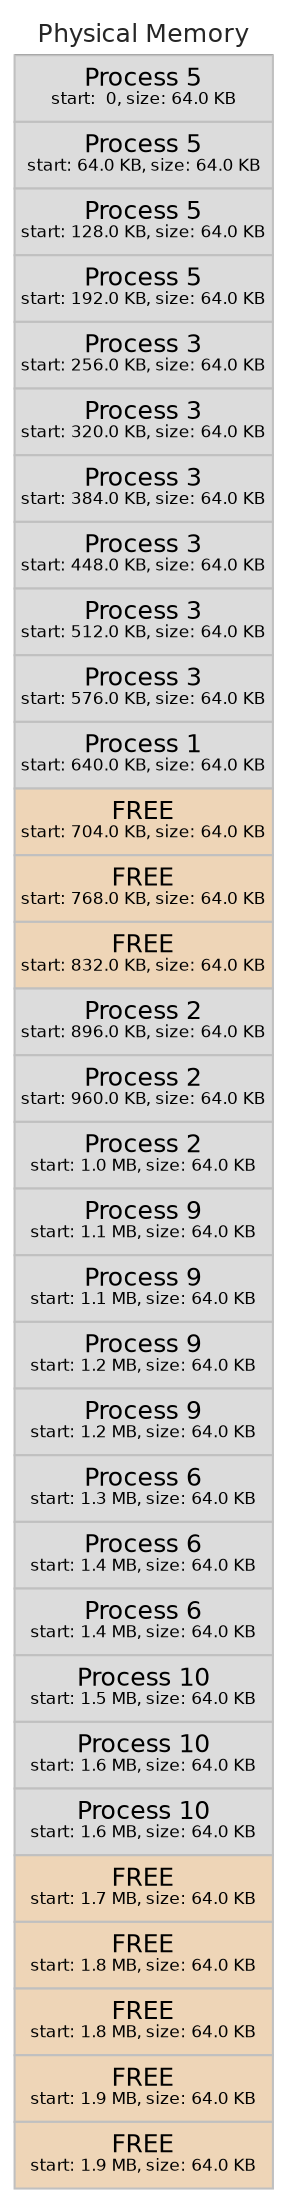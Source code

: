 digraph "memsim/graphs/segfixed4.json" {
	graph [fontname=x rankdir=RL ranksep=1.0]
	node [fontname=Helvetica fontsize=10 height=0.2 margin="0.04 0.04" shape=none width=0.4]
	edge [arrowsize=0.4]
	subgraph left {
		physmem [label=<<table border="0.1" cellborder="1" cellspacing="0"><TR><TD sides="b"><font face="helvetica" color="grey15" point-size="12">Physical Memory</font></TD></TR><tr><td align="text" color="grey" bgcolor="gainsboro" height="32.768" width="60" port="Process 5"><font point-size="12">Process 5</font><br></br><font point-size="8">start:  0, size: 64.0 KB</font></td></tr><tr><td align="text" color="grey" bgcolor="gainsboro" height="32.768" width="60" port="Process 5"><font point-size="12">Process 5</font><br></br><font point-size="8">start: 64.0 KB, size: 64.0 KB</font></td></tr><tr><td align="text" color="grey" bgcolor="gainsboro" height="32.768" width="60" port="Process 5"><font point-size="12">Process 5</font><br></br><font point-size="8">start: 128.0 KB, size: 64.0 KB</font></td></tr><tr><td align="text" color="grey" bgcolor="gainsboro" height="32.768" width="60" port="Process 5"><font point-size="12">Process 5</font><br></br><font point-size="8">start: 192.0 KB, size: 64.0 KB</font></td></tr><tr><td align="text" color="grey" bgcolor="gainsboro" height="32.768" width="60" port="Process 3"><font point-size="12">Process 3</font><br></br><font point-size="8">start: 256.0 KB, size: 64.0 KB</font></td></tr><tr><td align="text" color="grey" bgcolor="gainsboro" height="32.768" width="60" port="Process 3"><font point-size="12">Process 3</font><br></br><font point-size="8">start: 320.0 KB, size: 64.0 KB</font></td></tr><tr><td align="text" color="grey" bgcolor="gainsboro" height="32.768" width="60" port="Process 3"><font point-size="12">Process 3</font><br></br><font point-size="8">start: 384.0 KB, size: 64.0 KB</font></td></tr><tr><td align="text" color="grey" bgcolor="gainsboro" height="32.768" width="60" port="Process 3"><font point-size="12">Process 3</font><br></br><font point-size="8">start: 448.0 KB, size: 64.0 KB</font></td></tr><tr><td align="text" color="grey" bgcolor="gainsboro" height="32.768" width="60" port="Process 3"><font point-size="12">Process 3</font><br></br><font point-size="8">start: 512.0 KB, size: 64.0 KB</font></td></tr><tr><td align="text" color="grey" bgcolor="gainsboro" height="32.768" width="60" port="Process 3"><font point-size="12">Process 3</font><br></br><font point-size="8">start: 576.0 KB, size: 64.0 KB</font></td></tr><tr><td align="text" color="grey" bgcolor="gainsboro" height="32.768" width="60" port="Process 1"><font point-size="12">Process 1</font><br></br><font point-size="8">start: 640.0 KB, size: 64.0 KB</font></td></tr><tr><td align="text" color="grey" bgcolor="bisque2" height="32.768" width="60" port="FREE"><font point-size="12">FREE</font><br></br><font point-size="8">start: 704.0 KB, size: 64.0 KB</font></td></tr><tr><td align="text" color="grey" bgcolor="bisque2" height="32.768" width="60" port="FREE"><font point-size="12">FREE</font><br></br><font point-size="8">start: 768.0 KB, size: 64.0 KB</font></td></tr><tr><td align="text" color="grey" bgcolor="bisque2" height="32.768" width="60" port="FREE"><font point-size="12">FREE</font><br></br><font point-size="8">start: 832.0 KB, size: 64.0 KB</font></td></tr><tr><td align="text" color="grey" bgcolor="gainsboro" height="32.768" width="60" port="Process 2"><font point-size="12">Process 2</font><br></br><font point-size="8">start: 896.0 KB, size: 64.0 KB</font></td></tr><tr><td align="text" color="grey" bgcolor="gainsboro" height="32.768" width="60" port="Process 2"><font point-size="12">Process 2</font><br></br><font point-size="8">start: 960.0 KB, size: 64.0 KB</font></td></tr><tr><td align="text" color="grey" bgcolor="gainsboro" height="32.768" width="60" port="Process 2"><font point-size="12">Process 2</font><br></br><font point-size="8">start: 1.0 MB, size: 64.0 KB</font></td></tr><tr><td align="text" color="grey" bgcolor="gainsboro" height="32.768" width="60" port="Process 9"><font point-size="12">Process 9</font><br></br><font point-size="8">start: 1.1 MB, size: 64.0 KB</font></td></tr><tr><td align="text" color="grey" bgcolor="gainsboro" height="32.768" width="60" port="Process 9"><font point-size="12">Process 9</font><br></br><font point-size="8">start: 1.1 MB, size: 64.0 KB</font></td></tr><tr><td align="text" color="grey" bgcolor="gainsboro" height="32.768" width="60" port="Process 9"><font point-size="12">Process 9</font><br></br><font point-size="8">start: 1.2 MB, size: 64.0 KB</font></td></tr><tr><td align="text" color="grey" bgcolor="gainsboro" height="32.768" width="60" port="Process 9"><font point-size="12">Process 9</font><br></br><font point-size="8">start: 1.2 MB, size: 64.0 KB</font></td></tr><tr><td align="text" color="grey" bgcolor="gainsboro" height="32.768" width="60" port="Process 6"><font point-size="12">Process 6</font><br></br><font point-size="8">start: 1.3 MB, size: 64.0 KB</font></td></tr><tr><td align="text" color="grey" bgcolor="gainsboro" height="32.768" width="60" port="Process 6"><font point-size="12">Process 6</font><br></br><font point-size="8">start: 1.4 MB, size: 64.0 KB</font></td></tr><tr><td align="text" color="grey" bgcolor="gainsboro" height="32.768" width="60" port="Process 6"><font point-size="12">Process 6</font><br></br><font point-size="8">start: 1.4 MB, size: 64.0 KB</font></td></tr><tr><td align="text" color="grey" bgcolor="gainsboro" height="32.768" width="60" port="Process 10"><font point-size="12">Process 10</font><br></br><font point-size="8">start: 1.5 MB, size: 64.0 KB</font></td></tr><tr><td align="text" color="grey" bgcolor="gainsboro" height="32.768" width="60" port="Process 10"><font point-size="12">Process 10</font><br></br><font point-size="8">start: 1.6 MB, size: 64.0 KB</font></td></tr><tr><td align="text" color="grey" bgcolor="gainsboro" height="32.768" width="60" port="Process 10"><font point-size="12">Process 10</font><br></br><font point-size="8">start: 1.6 MB, size: 64.0 KB</font></td></tr><tr><td align="text" color="grey" bgcolor="bisque2" height="32.768" width="60" port="FREE"><font point-size="12">FREE</font><br></br><font point-size="8">start: 1.7 MB, size: 64.0 KB</font></td></tr><tr><td align="text" color="grey" bgcolor="bisque2" height="32.768" width="60" port="FREE"><font point-size="12">FREE</font><br></br><font point-size="8">start: 1.8 MB, size: 64.0 KB</font></td></tr><tr><td align="text" color="grey" bgcolor="bisque2" height="32.768" width="60" port="FREE"><font point-size="12">FREE</font><br></br><font point-size="8">start: 1.8 MB, size: 64.0 KB</font></td></tr><tr><td align="text" color="grey" bgcolor="bisque2" height="32.768" width="60" port="FREE"><font point-size="12">FREE</font><br></br><font point-size="8">start: 1.9 MB, size: 64.0 KB</font></td></tr><tr><td align="text" color="grey" bgcolor="bisque2" height="32.768" width="60" port="FREE"><font point-size="12">FREE</font><br></br><font point-size="8">start: 1.9 MB, size: 64.0 KB</font></td></tr></table>>]
		rank=sink
	}
}
